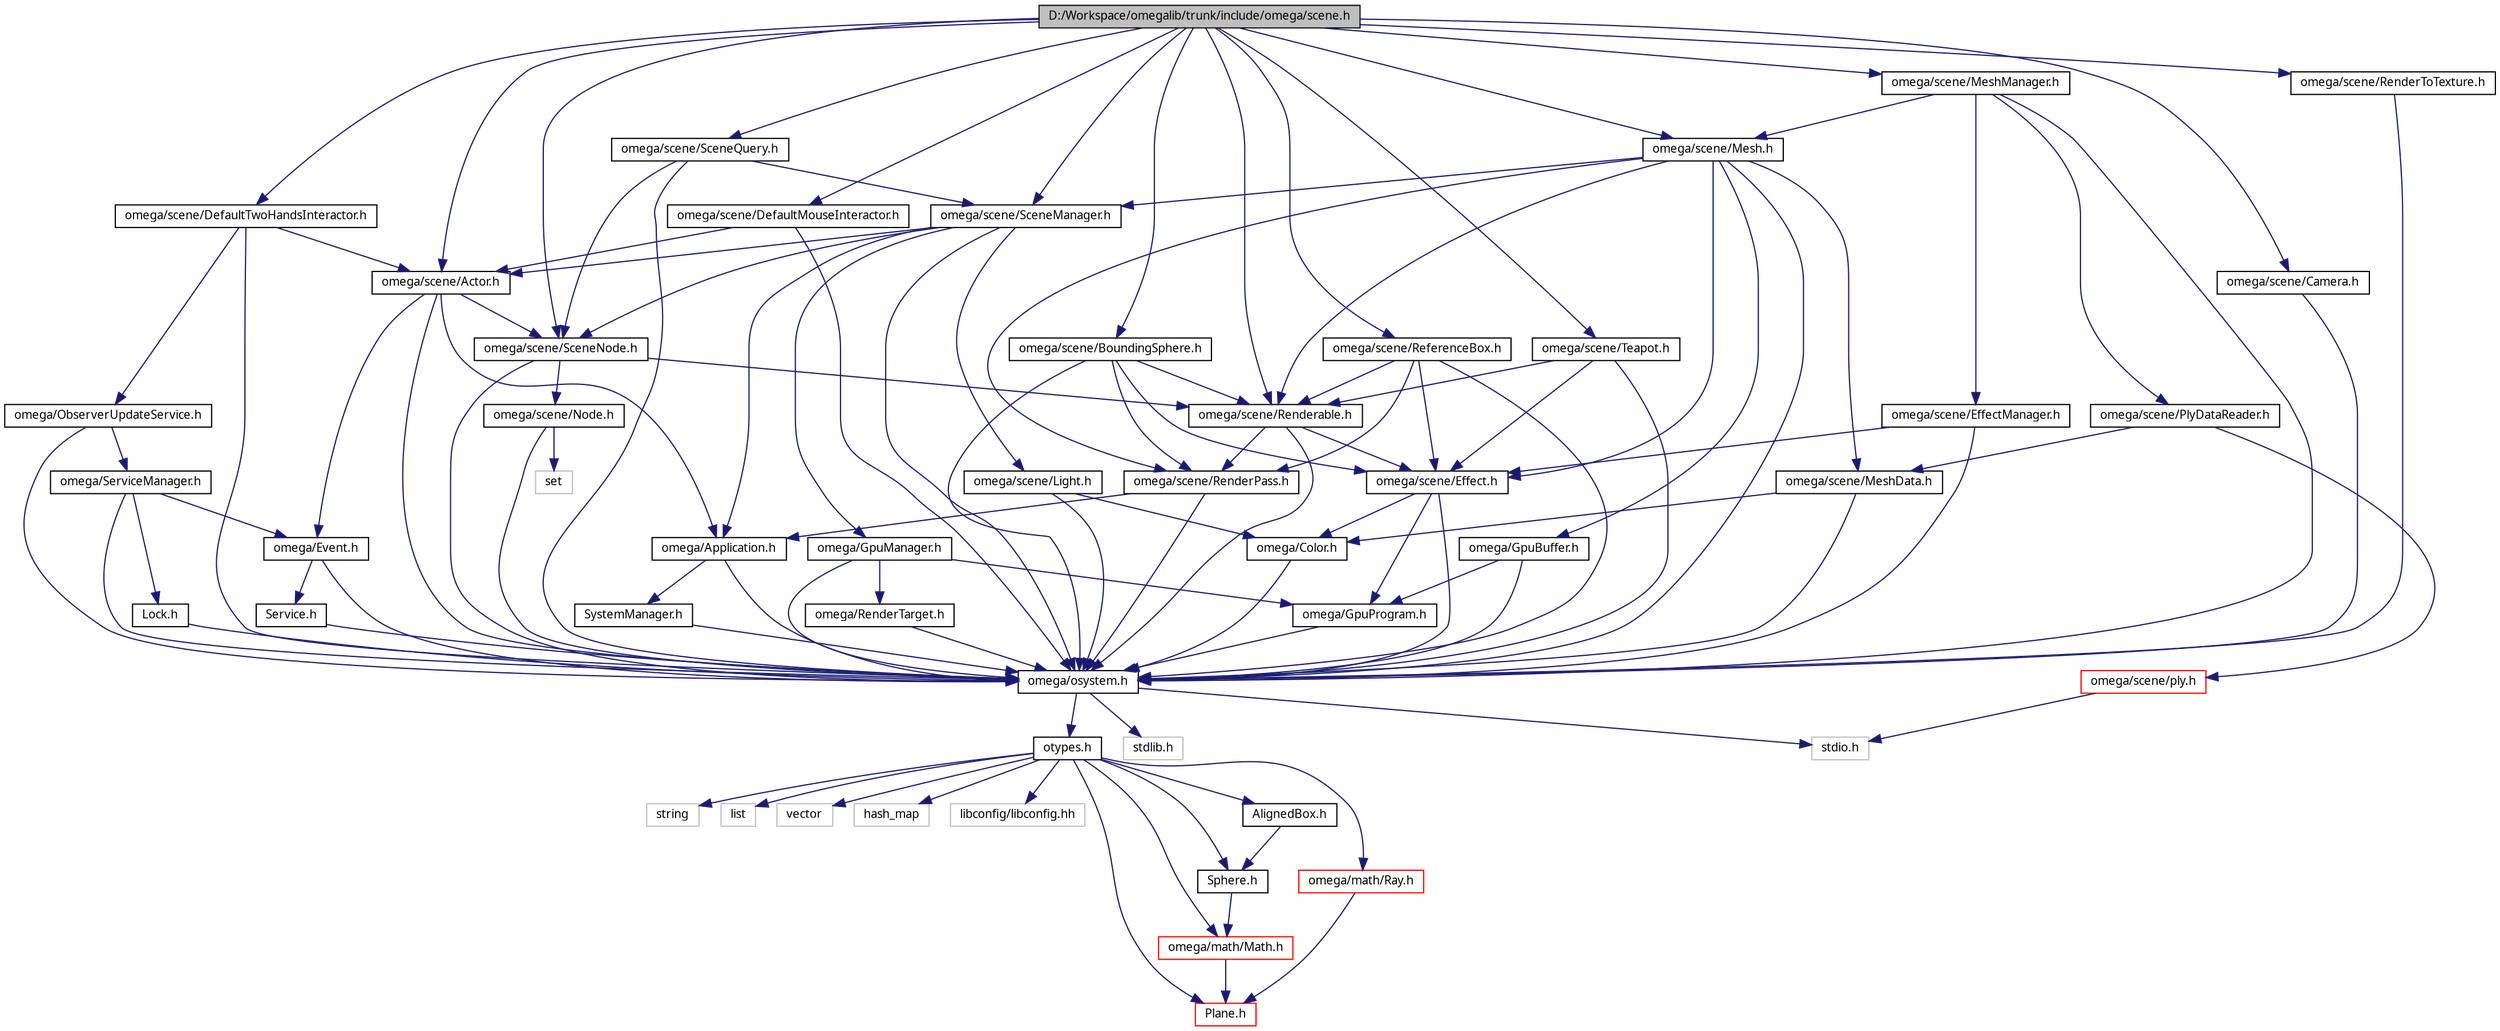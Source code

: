 digraph G
{
  bgcolor="transparent";
  edge [fontname="FreeSans.ttf",fontsize="10",labelfontname="FreeSans.ttf",labelfontsize="10"];
  node [fontname="FreeSans.ttf",fontsize="10",shape=record];
  Node1 [label="D:/Workspace/omegalib/trunk/include/omega/scene.h",height=0.2,width=0.4,color="black", fillcolor="grey75", style="filled" fontcolor="black"];
  Node1 -> Node2 [color="midnightblue",fontsize="10",style="solid",fontname="FreeSans.ttf"];
  Node2 [label="omega/scene/Actor.h",height=0.2,width=0.4,color="black",URL="$_actor_8h.html"];
  Node2 -> Node3 [color="midnightblue",fontsize="10",style="solid",fontname="FreeSans.ttf"];
  Node3 [label="omega/osystem.h",height=0.2,width=0.4,color="black",URL="$osystem_8h.html"];
  Node3 -> Node4 [color="midnightblue",fontsize="10",style="solid",fontname="FreeSans.ttf"];
  Node4 [label="stdio.h",height=0.2,width=0.4,color="grey75"];
  Node3 -> Node5 [color="midnightblue",fontsize="10",style="solid",fontname="FreeSans.ttf"];
  Node5 [label="stdlib.h",height=0.2,width=0.4,color="grey75"];
  Node3 -> Node6 [color="midnightblue",fontsize="10",style="solid",fontname="FreeSans.ttf"];
  Node6 [label="otypes.h",height=0.2,width=0.4,color="black",URL="$otypes_8h.html"];
  Node6 -> Node7 [color="midnightblue",fontsize="10",style="solid",fontname="FreeSans.ttf"];
  Node7 [label="string",height=0.2,width=0.4,color="grey75"];
  Node6 -> Node8 [color="midnightblue",fontsize="10",style="solid",fontname="FreeSans.ttf"];
  Node8 [label="list",height=0.2,width=0.4,color="grey75"];
  Node6 -> Node9 [color="midnightblue",fontsize="10",style="solid",fontname="FreeSans.ttf"];
  Node9 [label="vector",height=0.2,width=0.4,color="grey75"];
  Node6 -> Node10 [color="midnightblue",fontsize="10",style="solid",fontname="FreeSans.ttf"];
  Node10 [label="hash_map",height=0.2,width=0.4,color="grey75"];
  Node6 -> Node11 [color="midnightblue",fontsize="10",style="solid",fontname="FreeSans.ttf"];
  Node11 [label="libconfig/libconfig.hh",height=0.2,width=0.4,color="grey75"];
  Node6 -> Node12 [color="midnightblue",fontsize="10",style="solid",fontname="FreeSans.ttf"];
  Node12 [label="omega/math/Math.h",height=0.2,width=0.4,color="red",URL="$_math_8h.html"];
  Node12 -> Node13 [color="midnightblue",fontsize="10",style="solid",fontname="FreeSans.ttf"];
  Node13 [label="Plane.h",height=0.2,width=0.4,color="red",URL="$_plane_8h.html"];
  Node6 -> Node14 [color="midnightblue",fontsize="10",style="solid",fontname="FreeSans.ttf"];
  Node14 [label="omega/math/Ray.h",height=0.2,width=0.4,color="red",URL="$_ray_8h.html"];
  Node14 -> Node13 [color="midnightblue",fontsize="10",style="solid",fontname="FreeSans.ttf"];
  Node6 -> Node15 [color="midnightblue",fontsize="10",style="solid",fontname="FreeSans.ttf"];
  Node15 [label="AlignedBox.h",height=0.2,width=0.4,color="black",URL="$_aligned_box_8h.html"];
  Node15 -> Node16 [color="midnightblue",fontsize="10",style="solid",fontname="FreeSans.ttf"];
  Node16 [label="Sphere.h",height=0.2,width=0.4,color="black",URL="$_sphere_8h.html"];
  Node16 -> Node12 [color="midnightblue",fontsize="10",style="solid",fontname="FreeSans.ttf"];
  Node6 -> Node16 [color="midnightblue",fontsize="10",style="solid",fontname="FreeSans.ttf"];
  Node6 -> Node13 [color="midnightblue",fontsize="10",style="solid",fontname="FreeSans.ttf"];
  Node2 -> Node17 [color="midnightblue",fontsize="10",style="solid",fontname="FreeSans.ttf"];
  Node17 [label="omega/Application.h",height=0.2,width=0.4,color="black",URL="$_application_8h.html"];
  Node17 -> Node3 [color="midnightblue",fontsize="10",style="solid",fontname="FreeSans.ttf"];
  Node17 -> Node18 [color="midnightblue",fontsize="10",style="solid",fontname="FreeSans.ttf"];
  Node18 [label="SystemManager.h",height=0.2,width=0.4,color="black",URL="$_system_manager_8h.html"];
  Node18 -> Node3 [color="midnightblue",fontsize="10",style="solid",fontname="FreeSans.ttf"];
  Node2 -> Node19 [color="midnightblue",fontsize="10",style="solid",fontname="FreeSans.ttf"];
  Node19 [label="omega/Event.h",height=0.2,width=0.4,color="black",URL="$_event_8h.html"];
  Node19 -> Node3 [color="midnightblue",fontsize="10",style="solid",fontname="FreeSans.ttf"];
  Node19 -> Node20 [color="midnightblue",fontsize="10",style="solid",fontname="FreeSans.ttf"];
  Node20 [label="Service.h",height=0.2,width=0.4,color="black",URL="$_service_8h.html"];
  Node20 -> Node3 [color="midnightblue",fontsize="10",style="solid",fontname="FreeSans.ttf"];
  Node2 -> Node21 [color="midnightblue",fontsize="10",style="solid",fontname="FreeSans.ttf"];
  Node21 [label="omega/scene/SceneNode.h",height=0.2,width=0.4,color="black",URL="$_scene_node_8h.html"];
  Node21 -> Node3 [color="midnightblue",fontsize="10",style="solid",fontname="FreeSans.ttf"];
  Node21 -> Node22 [color="midnightblue",fontsize="10",style="solid",fontname="FreeSans.ttf"];
  Node22 [label="omega/scene/Renderable.h",height=0.2,width=0.4,color="black",URL="$_renderable_8h.html"];
  Node22 -> Node3 [color="midnightblue",fontsize="10",style="solid",fontname="FreeSans.ttf"];
  Node22 -> Node23 [color="midnightblue",fontsize="10",style="solid",fontname="FreeSans.ttf"];
  Node23 [label="omega/scene/Effect.h",height=0.2,width=0.4,color="black",URL="$_effect_8h.html"];
  Node23 -> Node3 [color="midnightblue",fontsize="10",style="solid",fontname="FreeSans.ttf"];
  Node23 -> Node24 [color="midnightblue",fontsize="10",style="solid",fontname="FreeSans.ttf"];
  Node24 [label="omega/GpuProgram.h",height=0.2,width=0.4,color="black",URL="$_gpu_program_8h.html"];
  Node24 -> Node3 [color="midnightblue",fontsize="10",style="solid",fontname="FreeSans.ttf"];
  Node23 -> Node25 [color="midnightblue",fontsize="10",style="solid",fontname="FreeSans.ttf"];
  Node25 [label="omega/Color.h",height=0.2,width=0.4,color="black",URL="$_color_8h.html"];
  Node25 -> Node3 [color="midnightblue",fontsize="10",style="solid",fontname="FreeSans.ttf"];
  Node22 -> Node26 [color="midnightblue",fontsize="10",style="solid",fontname="FreeSans.ttf"];
  Node26 [label="omega/scene/RenderPass.h",height=0.2,width=0.4,color="black",URL="$_render_pass_8h.html"];
  Node26 -> Node3 [color="midnightblue",fontsize="10",style="solid",fontname="FreeSans.ttf"];
  Node26 -> Node17 [color="midnightblue",fontsize="10",style="solid",fontname="FreeSans.ttf"];
  Node21 -> Node27 [color="midnightblue",fontsize="10",style="solid",fontname="FreeSans.ttf"];
  Node27 [label="omega/scene/Node.h",height=0.2,width=0.4,color="black",URL="$_node_8h.html"];
  Node27 -> Node28 [color="midnightblue",fontsize="10",style="solid",fontname="FreeSans.ttf"];
  Node28 [label="set",height=0.2,width=0.4,color="grey75"];
  Node27 -> Node3 [color="midnightblue",fontsize="10",style="solid",fontname="FreeSans.ttf"];
  Node1 -> Node29 [color="midnightblue",fontsize="10",style="solid",fontname="FreeSans.ttf"];
  Node29 [label="omega/scene/BoundingSphere.h",height=0.2,width=0.4,color="black",URL="$_bounding_sphere_8h.html"];
  Node29 -> Node3 [color="midnightblue",fontsize="10",style="solid",fontname="FreeSans.ttf"];
  Node29 -> Node23 [color="midnightblue",fontsize="10",style="solid",fontname="FreeSans.ttf"];
  Node29 -> Node26 [color="midnightblue",fontsize="10",style="solid",fontname="FreeSans.ttf"];
  Node29 -> Node22 [color="midnightblue",fontsize="10",style="solid",fontname="FreeSans.ttf"];
  Node1 -> Node30 [color="midnightblue",fontsize="10",style="solid",fontname="FreeSans.ttf"];
  Node30 [label="omega/scene/DefaultMouseInteractor.h",height=0.2,width=0.4,color="black",URL="$_default_mouse_interactor_8h.html"];
  Node30 -> Node3 [color="midnightblue",fontsize="10",style="solid",fontname="FreeSans.ttf"];
  Node30 -> Node2 [color="midnightblue",fontsize="10",style="solid",fontname="FreeSans.ttf"];
  Node1 -> Node31 [color="midnightblue",fontsize="10",style="solid",fontname="FreeSans.ttf"];
  Node31 [label="omega/scene/DefaultTwoHandsInteractor.h",height=0.2,width=0.4,color="black",URL="$_default_two_hands_interactor_8h.html"];
  Node31 -> Node3 [color="midnightblue",fontsize="10",style="solid",fontname="FreeSans.ttf"];
  Node31 -> Node32 [color="midnightblue",fontsize="10",style="solid",fontname="FreeSans.ttf"];
  Node32 [label="omega/ObserverUpdateService.h",height=0.2,width=0.4,color="black",URL="$_observer_update_service_8h.html"];
  Node32 -> Node3 [color="midnightblue",fontsize="10",style="solid",fontname="FreeSans.ttf"];
  Node32 -> Node33 [color="midnightblue",fontsize="10",style="solid",fontname="FreeSans.ttf"];
  Node33 [label="omega/ServiceManager.h",height=0.2,width=0.4,color="black",URL="$_service_manager_8h.html"];
  Node33 -> Node3 [color="midnightblue",fontsize="10",style="solid",fontname="FreeSans.ttf"];
  Node33 -> Node19 [color="midnightblue",fontsize="10",style="solid",fontname="FreeSans.ttf"];
  Node33 -> Node34 [color="midnightblue",fontsize="10",style="solid",fontname="FreeSans.ttf"];
  Node34 [label="Lock.h",height=0.2,width=0.4,color="black",URL="$_lock_8h.html"];
  Node34 -> Node3 [color="midnightblue",fontsize="10",style="solid",fontname="FreeSans.ttf"];
  Node31 -> Node2 [color="midnightblue",fontsize="10",style="solid",fontname="FreeSans.ttf"];
  Node1 -> Node22 [color="midnightblue",fontsize="10",style="solid",fontname="FreeSans.ttf"];
  Node1 -> Node35 [color="midnightblue",fontsize="10",style="solid",fontname="FreeSans.ttf"];
  Node35 [label="omega/scene/Mesh.h",height=0.2,width=0.4,color="black",URL="$_mesh_8h.html"];
  Node35 -> Node3 [color="midnightblue",fontsize="10",style="solid",fontname="FreeSans.ttf"];
  Node35 -> Node36 [color="midnightblue",fontsize="10",style="solid",fontname="FreeSans.ttf"];
  Node36 [label="omega/GpuBuffer.h",height=0.2,width=0.4,color="black",URL="$_gpu_buffer_8h.html"];
  Node36 -> Node3 [color="midnightblue",fontsize="10",style="solid",fontname="FreeSans.ttf"];
  Node36 -> Node24 [color="midnightblue",fontsize="10",style="solid",fontname="FreeSans.ttf"];
  Node35 -> Node23 [color="midnightblue",fontsize="10",style="solid",fontname="FreeSans.ttf"];
  Node35 -> Node22 [color="midnightblue",fontsize="10",style="solid",fontname="FreeSans.ttf"];
  Node35 -> Node37 [color="midnightblue",fontsize="10",style="solid",fontname="FreeSans.ttf"];
  Node37 [label="omega/scene/SceneManager.h",height=0.2,width=0.4,color="black",URL="$_scene_manager_8h.html"];
  Node37 -> Node3 [color="midnightblue",fontsize="10",style="solid",fontname="FreeSans.ttf"];
  Node37 -> Node17 [color="midnightblue",fontsize="10",style="solid",fontname="FreeSans.ttf"];
  Node37 -> Node38 [color="midnightblue",fontsize="10",style="solid",fontname="FreeSans.ttf"];
  Node38 [label="omega/GpuManager.h",height=0.2,width=0.4,color="black",URL="$_gpu_manager_8h.html"];
  Node38 -> Node3 [color="midnightblue",fontsize="10",style="solid",fontname="FreeSans.ttf"];
  Node38 -> Node24 [color="midnightblue",fontsize="10",style="solid",fontname="FreeSans.ttf"];
  Node38 -> Node39 [color="midnightblue",fontsize="10",style="solid",fontname="FreeSans.ttf"];
  Node39 [label="omega/RenderTarget.h",height=0.2,width=0.4,color="black",URL="$_render_target_8h.html"];
  Node39 -> Node3 [color="midnightblue",fontsize="10",style="solid",fontname="FreeSans.ttf"];
  Node37 -> Node21 [color="midnightblue",fontsize="10",style="solid",fontname="FreeSans.ttf"];
  Node37 -> Node2 [color="midnightblue",fontsize="10",style="solid",fontname="FreeSans.ttf"];
  Node37 -> Node40 [color="midnightblue",fontsize="10",style="solid",fontname="FreeSans.ttf"];
  Node40 [label="omega/scene/Light.h",height=0.2,width=0.4,color="black",URL="$_light_8h.html"];
  Node40 -> Node3 [color="midnightblue",fontsize="10",style="solid",fontname="FreeSans.ttf"];
  Node40 -> Node25 [color="midnightblue",fontsize="10",style="solid",fontname="FreeSans.ttf"];
  Node35 -> Node41 [color="midnightblue",fontsize="10",style="solid",fontname="FreeSans.ttf"];
  Node41 [label="omega/scene/MeshData.h",height=0.2,width=0.4,color="black",URL="$_mesh_data_8h.html"];
  Node41 -> Node3 [color="midnightblue",fontsize="10",style="solid",fontname="FreeSans.ttf"];
  Node41 -> Node25 [color="midnightblue",fontsize="10",style="solid",fontname="FreeSans.ttf"];
  Node35 -> Node26 [color="midnightblue",fontsize="10",style="solid",fontname="FreeSans.ttf"];
  Node1 -> Node42 [color="midnightblue",fontsize="10",style="solid",fontname="FreeSans.ttf"];
  Node42 [label="omega/scene/MeshManager.h",height=0.2,width=0.4,color="black",URL="$_mesh_manager_8h.html"];
  Node42 -> Node3 [color="midnightblue",fontsize="10",style="solid",fontname="FreeSans.ttf"];
  Node42 -> Node43 [color="midnightblue",fontsize="10",style="solid",fontname="FreeSans.ttf"];
  Node43 [label="omega/scene/EffectManager.h",height=0.2,width=0.4,color="black",URL="$_effect_manager_8h.html"];
  Node43 -> Node3 [color="midnightblue",fontsize="10",style="solid",fontname="FreeSans.ttf"];
  Node43 -> Node23 [color="midnightblue",fontsize="10",style="solid",fontname="FreeSans.ttf"];
  Node42 -> Node35 [color="midnightblue",fontsize="10",style="solid",fontname="FreeSans.ttf"];
  Node42 -> Node44 [color="midnightblue",fontsize="10",style="solid",fontname="FreeSans.ttf"];
  Node44 [label="omega/scene/PlyDataReader.h",height=0.2,width=0.4,color="black",URL="$_ply_data_reader_8h.html"];
  Node44 -> Node41 [color="midnightblue",fontsize="10",style="solid",fontname="FreeSans.ttf"];
  Node44 -> Node45 [color="midnightblue",fontsize="10",style="solid",fontname="FreeSans.ttf"];
  Node45 [label="omega/scene/ply.h",height=0.2,width=0.4,color="red",URL="$ply_8h.html"];
  Node45 -> Node4 [color="midnightblue",fontsize="10",style="solid",fontname="FreeSans.ttf"];
  Node1 -> Node37 [color="midnightblue",fontsize="10",style="solid",fontname="FreeSans.ttf"];
  Node1 -> Node21 [color="midnightblue",fontsize="10",style="solid",fontname="FreeSans.ttf"];
  Node1 -> Node46 [color="midnightblue",fontsize="10",style="solid",fontname="FreeSans.ttf"];
  Node46 [label="omega/scene/SceneQuery.h",height=0.2,width=0.4,color="black",URL="$_scene_query_8h.html"];
  Node46 -> Node3 [color="midnightblue",fontsize="10",style="solid",fontname="FreeSans.ttf"];
  Node46 -> Node37 [color="midnightblue",fontsize="10",style="solid",fontname="FreeSans.ttf"];
  Node46 -> Node21 [color="midnightblue",fontsize="10",style="solid",fontname="FreeSans.ttf"];
  Node1 -> Node47 [color="midnightblue",fontsize="10",style="solid",fontname="FreeSans.ttf"];
  Node47 [label="omega/scene/Teapot.h",height=0.2,width=0.4,color="black",URL="$_teapot_8h.html"];
  Node47 -> Node3 [color="midnightblue",fontsize="10",style="solid",fontname="FreeSans.ttf"];
  Node47 -> Node22 [color="midnightblue",fontsize="10",style="solid",fontname="FreeSans.ttf"];
  Node47 -> Node23 [color="midnightblue",fontsize="10",style="solid",fontname="FreeSans.ttf"];
  Node1 -> Node48 [color="midnightblue",fontsize="10",style="solid",fontname="FreeSans.ttf"];
  Node48 [label="omega/scene/Camera.h",height=0.2,width=0.4,color="black",URL="$_camera_8h.html"];
  Node48 -> Node3 [color="midnightblue",fontsize="10",style="solid",fontname="FreeSans.ttf"];
  Node1 -> Node49 [color="midnightblue",fontsize="10",style="solid",fontname="FreeSans.ttf"];
  Node49 [label="omega/scene/ReferenceBox.h",height=0.2,width=0.4,color="black",URL="$_reference_box_8h.html"];
  Node49 -> Node3 [color="midnightblue",fontsize="10",style="solid",fontname="FreeSans.ttf"];
  Node49 -> Node22 [color="midnightblue",fontsize="10",style="solid",fontname="FreeSans.ttf"];
  Node49 -> Node23 [color="midnightblue",fontsize="10",style="solid",fontname="FreeSans.ttf"];
  Node49 -> Node26 [color="midnightblue",fontsize="10",style="solid",fontname="FreeSans.ttf"];
  Node1 -> Node50 [color="midnightblue",fontsize="10",style="solid",fontname="FreeSans.ttf"];
  Node50 [label="omega/scene/RenderToTexture.h",height=0.2,width=0.4,color="black",URL="$_render_to_texture_8h.html"];
  Node50 -> Node3 [color="midnightblue",fontsize="10",style="solid",fontname="FreeSans.ttf"];
}
